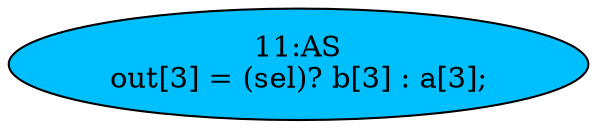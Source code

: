 strict digraph "" {
	node [label="\N"];
	"11:AS"	[ast="<pyverilog.vparser.ast.Assign object at 0x7fe5e374d090>",
		def_var="['out']",
		fillcolor=deepskyblue,
		label="11:AS
out[3] = (sel)? b[3] : a[3];",
		statements="[]",
		style=filled,
		typ=Assign,
		use_var="['sel', 'b', 'a']"];
}

